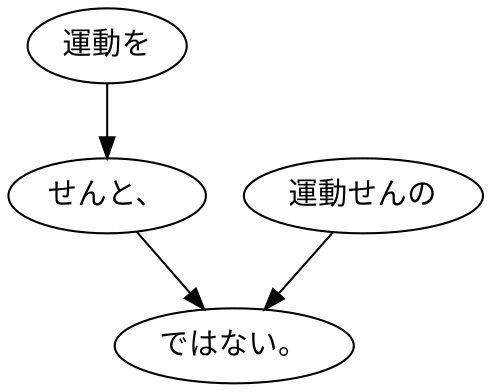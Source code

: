 digraph graph3931 {
	node0 [label="運動を"];
	node1 [label="せんと、"];
	node2 [label="運動せんの"];
	node3 [label="ではない。"];
	node0 -> node1;
	node1 -> node3;
	node2 -> node3;
}
